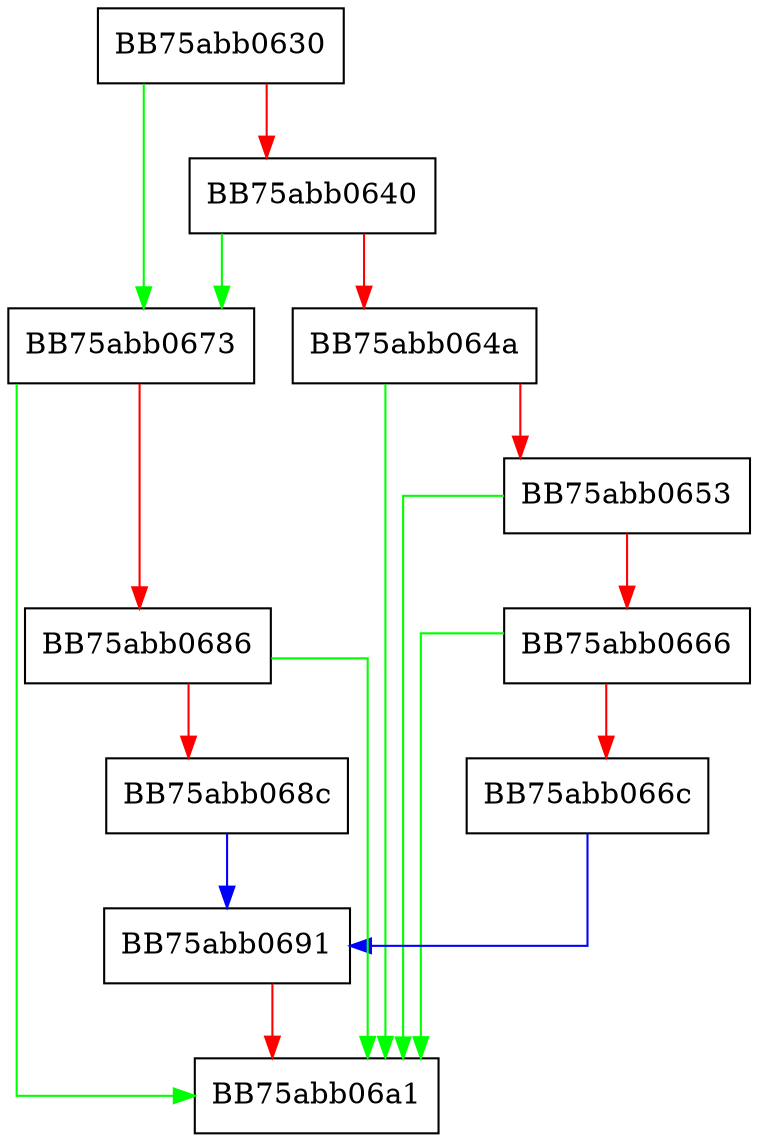 digraph EnabledBloomFilterIdsLoadedCallback {
  node [shape="box"];
  graph [splines=ortho];
  BB75abb0630 -> BB75abb0673 [color="green"];
  BB75abb0630 -> BB75abb0640 [color="red"];
  BB75abb0640 -> BB75abb0673 [color="green"];
  BB75abb0640 -> BB75abb064a [color="red"];
  BB75abb064a -> BB75abb06a1 [color="green"];
  BB75abb064a -> BB75abb0653 [color="red"];
  BB75abb0653 -> BB75abb06a1 [color="green"];
  BB75abb0653 -> BB75abb0666 [color="red"];
  BB75abb0666 -> BB75abb06a1 [color="green"];
  BB75abb0666 -> BB75abb066c [color="red"];
  BB75abb066c -> BB75abb0691 [color="blue"];
  BB75abb0673 -> BB75abb06a1 [color="green"];
  BB75abb0673 -> BB75abb0686 [color="red"];
  BB75abb0686 -> BB75abb06a1 [color="green"];
  BB75abb0686 -> BB75abb068c [color="red"];
  BB75abb068c -> BB75abb0691 [color="blue"];
  BB75abb0691 -> BB75abb06a1 [color="red"];
}
